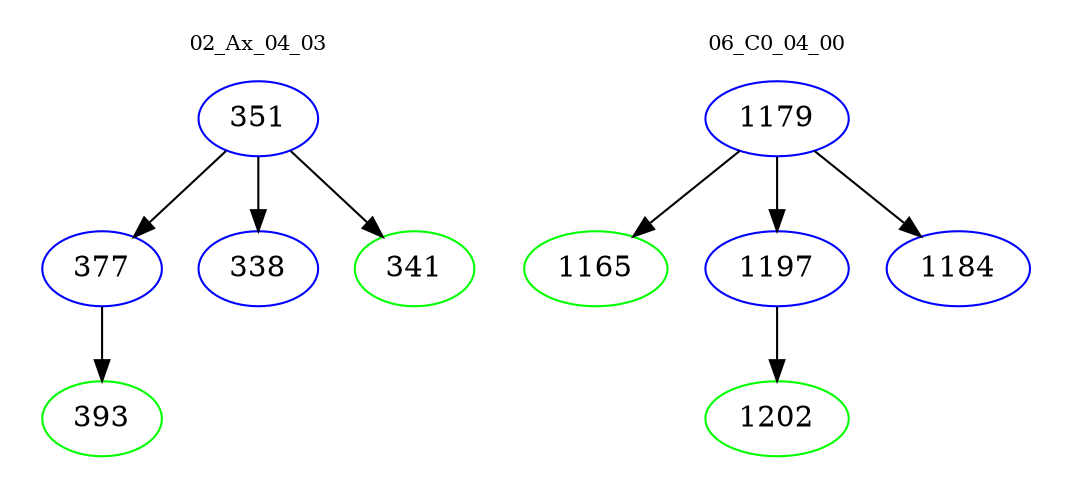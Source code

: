 digraph{
subgraph cluster_0 {
color = white
label = "02_Ax_04_03";
fontsize=10;
T0_351 [label="351", color="blue"]
T0_351 -> T0_377 [color="black"]
T0_377 [label="377", color="blue"]
T0_377 -> T0_393 [color="black"]
T0_393 [label="393", color="green"]
T0_351 -> T0_338 [color="black"]
T0_338 [label="338", color="blue"]
T0_351 -> T0_341 [color="black"]
T0_341 [label="341", color="green"]
}
subgraph cluster_1 {
color = white
label = "06_C0_04_00";
fontsize=10;
T1_1179 [label="1179", color="blue"]
T1_1179 -> T1_1165 [color="black"]
T1_1165 [label="1165", color="green"]
T1_1179 -> T1_1197 [color="black"]
T1_1197 [label="1197", color="blue"]
T1_1197 -> T1_1202 [color="black"]
T1_1202 [label="1202", color="green"]
T1_1179 -> T1_1184 [color="black"]
T1_1184 [label="1184", color="blue"]
}
}

